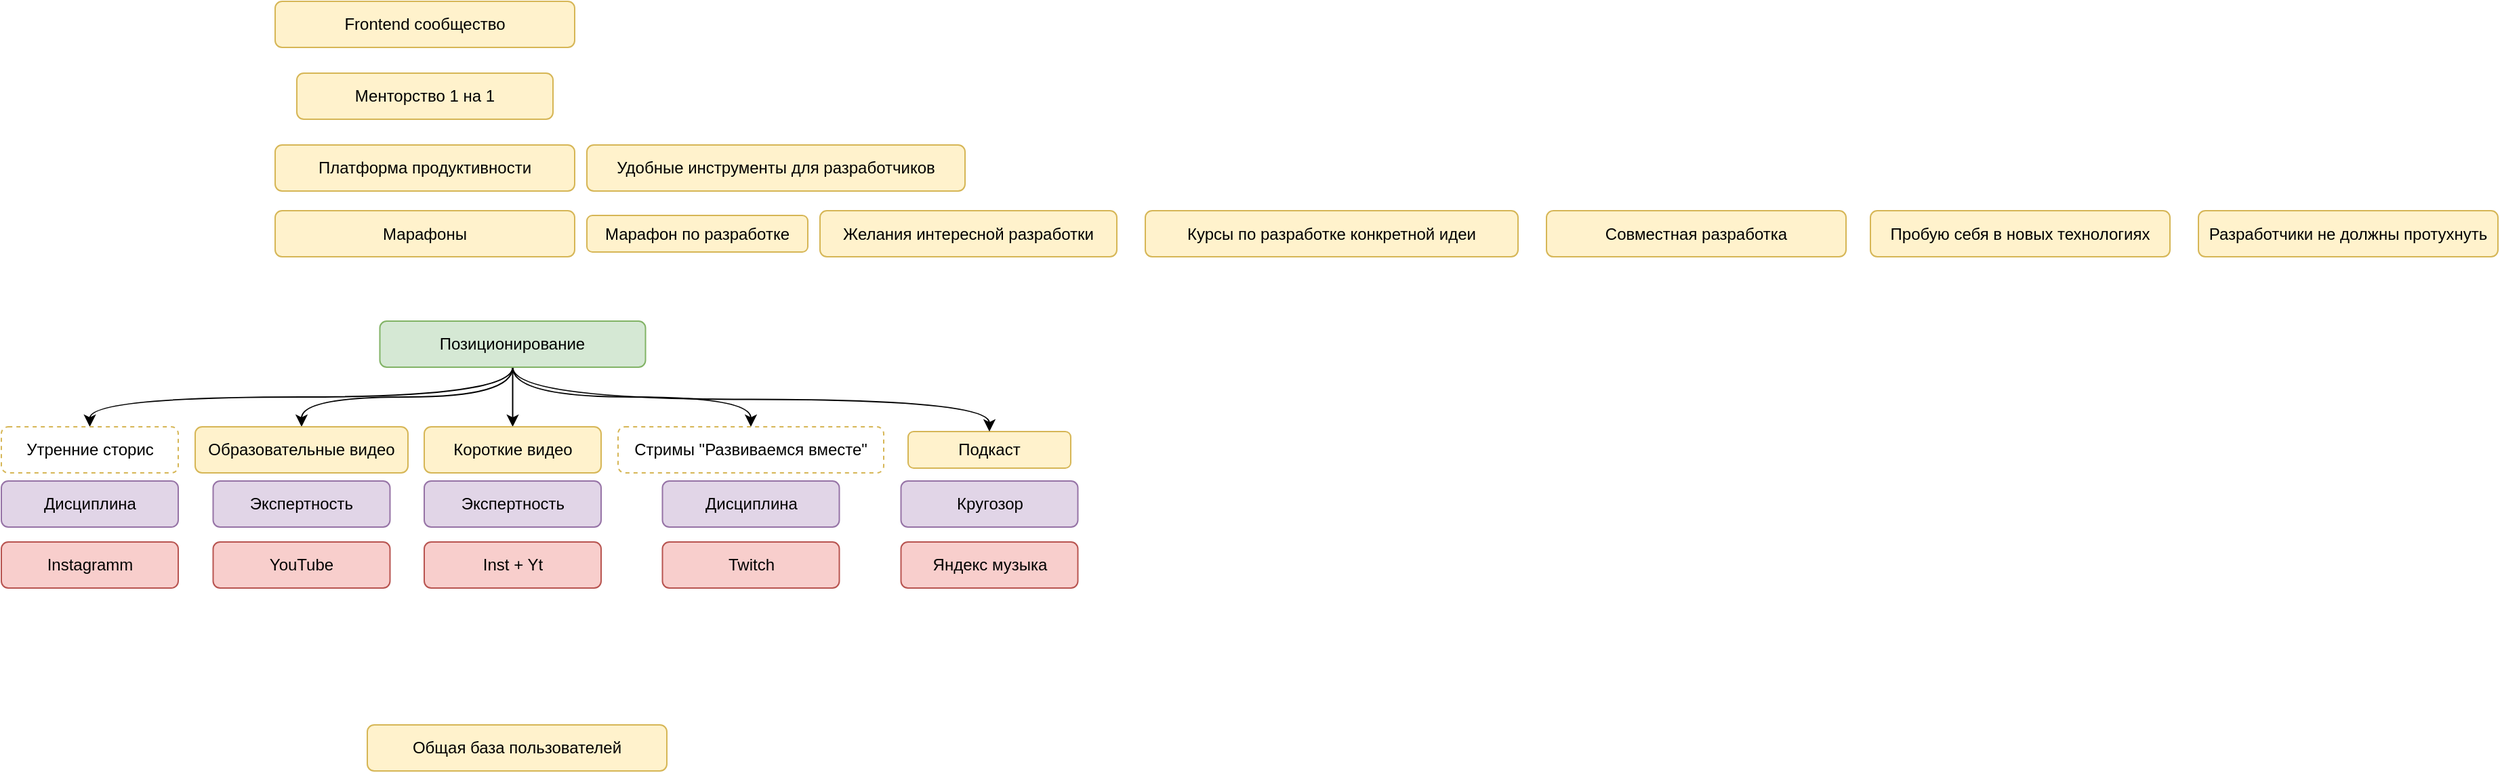 <mxfile version="24.7.14">
  <diagram name="Page-1" id="jBkVt-Optu0iYYhwJYWD">
    <mxGraphModel dx="1424" dy="1365" grid="0" gridSize="10" guides="1" tooltips="1" connect="1" arrows="1" fold="1" page="0" pageScale="1" pageWidth="827" pageHeight="1169" math="0" shadow="0">
      <root>
        <mxCell id="0" />
        <mxCell id="1" parent="0" />
        <mxCell id="VgXSm631Y45OZsN6ZZmT-1" value="Подкаст" style="rounded=1;whiteSpace=wrap;html=1;fillColor=#fff2cc;strokeColor=#d6b656;" vertex="1" parent="1">
          <mxGeometry x="612" y="-135.5" width="120" height="27" as="geometry" />
        </mxCell>
        <mxCell id="VgXSm631Y45OZsN6ZZmT-3" value="Курсы по разработке конкретной идеи" style="rounded=1;whiteSpace=wrap;html=1;fillColor=#fff2cc;strokeColor=#d6b656;" vertex="1" parent="1">
          <mxGeometry x="787" y="-298.5" width="275" height="34" as="geometry" />
        </mxCell>
        <mxCell id="VgXSm631Y45OZsN6ZZmT-4" value="Желания интересной разработки" style="rounded=1;whiteSpace=wrap;html=1;fillColor=#fff2cc;strokeColor=#d6b656;" vertex="1" parent="1">
          <mxGeometry x="547" y="-298.5" width="219" height="34" as="geometry" />
        </mxCell>
        <mxCell id="VgXSm631Y45OZsN6ZZmT-5" value="Общая база пользователей" style="rounded=1;whiteSpace=wrap;html=1;fillColor=#fff2cc;strokeColor=#d6b656;" vertex="1" parent="1">
          <mxGeometry x="213" y="81" width="221" height="34" as="geometry" />
        </mxCell>
        <mxCell id="VgXSm631Y45OZsN6ZZmT-7" value="Марафоны" style="rounded=1;whiteSpace=wrap;html=1;fillColor=#fff2cc;strokeColor=#d6b656;" vertex="1" parent="1">
          <mxGeometry x="145" y="-298.5" width="221" height="34" as="geometry" />
        </mxCell>
        <mxCell id="VgXSm631Y45OZsN6ZZmT-8" value="Менторство 1 на 1" style="rounded=1;whiteSpace=wrap;html=1;fillColor=#fff2cc;strokeColor=#d6b656;" vertex="1" parent="1">
          <mxGeometry x="161" y="-400" width="189" height="34" as="geometry" />
        </mxCell>
        <mxCell id="VgXSm631Y45OZsN6ZZmT-9" value="Frontend сообщество" style="rounded=1;whiteSpace=wrap;html=1;fillColor=#fff2cc;strokeColor=#d6b656;" vertex="1" parent="1">
          <mxGeometry x="145" y="-453" width="221" height="34" as="geometry" />
        </mxCell>
        <mxCell id="VgXSm631Y45OZsN6ZZmT-10" value="Совместная разработка" style="rounded=1;whiteSpace=wrap;html=1;fillColor=#fff2cc;strokeColor=#d6b656;" vertex="1" parent="1">
          <mxGeometry x="1083" y="-298.5" width="221" height="34" as="geometry" />
        </mxCell>
        <mxCell id="VgXSm631Y45OZsN6ZZmT-19" style="edgeStyle=orthogonalEdgeStyle;rounded=0;orthogonalLoop=1;jettySize=auto;html=1;entryX=0.5;entryY=0;entryDx=0;entryDy=0;curved=1;exitX=0.5;exitY=1;exitDx=0;exitDy=0;" edge="1" parent="1" source="VgXSm631Y45OZsN6ZZmT-11" target="VgXSm631Y45OZsN6ZZmT-18">
          <mxGeometry relative="1" as="geometry" />
        </mxCell>
        <mxCell id="VgXSm631Y45OZsN6ZZmT-22" style="edgeStyle=orthogonalEdgeStyle;shape=connector;curved=1;rounded=0;orthogonalLoop=1;jettySize=auto;html=1;entryX=0.5;entryY=0;entryDx=0;entryDy=0;strokeColor=default;align=center;verticalAlign=middle;fontFamily=Helvetica;fontSize=11;fontColor=default;labelBackgroundColor=default;endArrow=classic;exitX=0.5;exitY=1;exitDx=0;exitDy=0;" edge="1" parent="1" source="VgXSm631Y45OZsN6ZZmT-11" target="VgXSm631Y45OZsN6ZZmT-20">
          <mxGeometry relative="1" as="geometry" />
        </mxCell>
        <mxCell id="VgXSm631Y45OZsN6ZZmT-24" style="edgeStyle=orthogonalEdgeStyle;shape=connector;curved=1;rounded=0;orthogonalLoop=1;jettySize=auto;html=1;entryX=0.5;entryY=0;entryDx=0;entryDy=0;strokeColor=default;align=center;verticalAlign=middle;fontFamily=Helvetica;fontSize=11;fontColor=default;labelBackgroundColor=default;endArrow=classic;exitX=0.5;exitY=1;exitDx=0;exitDy=0;" edge="1" parent="1" source="VgXSm631Y45OZsN6ZZmT-11" target="VgXSm631Y45OZsN6ZZmT-23">
          <mxGeometry relative="1" as="geometry" />
        </mxCell>
        <mxCell id="VgXSm631Y45OZsN6ZZmT-26" style="edgeStyle=orthogonalEdgeStyle;shape=connector;curved=1;rounded=0;orthogonalLoop=1;jettySize=auto;html=1;entryX=0.5;entryY=0;entryDx=0;entryDy=0;strokeColor=default;align=center;verticalAlign=middle;fontFamily=Helvetica;fontSize=11;fontColor=default;labelBackgroundColor=default;endArrow=classic;exitX=0.5;exitY=1;exitDx=0;exitDy=0;" edge="1" parent="1" source="VgXSm631Y45OZsN6ZZmT-11" target="VgXSm631Y45OZsN6ZZmT-25">
          <mxGeometry relative="1" as="geometry" />
        </mxCell>
        <mxCell id="VgXSm631Y45OZsN6ZZmT-39" style="edgeStyle=orthogonalEdgeStyle;shape=connector;curved=1;rounded=0;orthogonalLoop=1;jettySize=auto;html=1;entryX=0.5;entryY=0;entryDx=0;entryDy=0;strokeColor=default;align=center;verticalAlign=middle;fontFamily=Helvetica;fontSize=11;fontColor=default;labelBackgroundColor=default;endArrow=classic;exitX=0.5;exitY=1;exitDx=0;exitDy=0;" edge="1" parent="1" source="VgXSm631Y45OZsN6ZZmT-11" target="VgXSm631Y45OZsN6ZZmT-1">
          <mxGeometry relative="1" as="geometry" />
        </mxCell>
        <mxCell id="VgXSm631Y45OZsN6ZZmT-11" value="Позиционирование" style="rounded=1;whiteSpace=wrap;html=1;fillColor=#d5e8d4;strokeColor=#82b366;" vertex="1" parent="1">
          <mxGeometry x="222.25" y="-217" width="196" height="34" as="geometry" />
        </mxCell>
        <mxCell id="VgXSm631Y45OZsN6ZZmT-13" value="Платформа продуктивности" style="rounded=1;whiteSpace=wrap;html=1;fillColor=#fff2cc;strokeColor=#d6b656;" vertex="1" parent="1">
          <mxGeometry x="145" y="-347" width="221" height="34" as="geometry" />
        </mxCell>
        <mxCell id="VgXSm631Y45OZsN6ZZmT-14" value="Разработчики не должны протухнуть" style="rounded=1;whiteSpace=wrap;html=1;fillColor=#fff2cc;strokeColor=#d6b656;" vertex="1" parent="1">
          <mxGeometry x="1564" y="-298.5" width="221" height="34" as="geometry" />
        </mxCell>
        <mxCell id="VgXSm631Y45OZsN6ZZmT-15" value="Удобные инструменты для разработчиков" style="rounded=1;whiteSpace=wrap;html=1;fillColor=#fff2cc;strokeColor=#d6b656;" vertex="1" parent="1">
          <mxGeometry x="375" y="-347" width="279" height="34" as="geometry" />
        </mxCell>
        <mxCell id="VgXSm631Y45OZsN6ZZmT-17" value="Пробую себя в новых технологиях" style="rounded=1;whiteSpace=wrap;html=1;fillColor=#fff2cc;strokeColor=#d6b656;" vertex="1" parent="1">
          <mxGeometry x="1322" y="-298.5" width="221" height="34" as="geometry" />
        </mxCell>
        <mxCell id="VgXSm631Y45OZsN6ZZmT-18" value="Стримы &quot;Развиваемся вместе&quot;" style="rounded=1;whiteSpace=wrap;html=1;fillColor=none;strokeColor=#d6b656;dashed=1;" vertex="1" parent="1">
          <mxGeometry x="398" y="-139" width="196" height="34" as="geometry" />
        </mxCell>
        <mxCell id="VgXSm631Y45OZsN6ZZmT-20" value="Утренние сторис" style="rounded=1;whiteSpace=wrap;html=1;fillColor=none;strokeColor=#d6b656;dashed=1;" vertex="1" parent="1">
          <mxGeometry x="-57" y="-139" width="130.5" height="34" as="geometry" />
        </mxCell>
        <mxCell id="VgXSm631Y45OZsN6ZZmT-23" value="Короткие видео" style="rounded=1;whiteSpace=wrap;html=1;fillColor=#fff2cc;strokeColor=#d6b656;" vertex="1" parent="1">
          <mxGeometry x="255" y="-139" width="130.5" height="34" as="geometry" />
        </mxCell>
        <mxCell id="VgXSm631Y45OZsN6ZZmT-25" value="Образовательные видео" style="rounded=1;whiteSpace=wrap;html=1;fillColor=#fff2cc;strokeColor=#d6b656;" vertex="1" parent="1">
          <mxGeometry x="86" y="-139" width="157" height="34" as="geometry" />
        </mxCell>
        <mxCell id="VgXSm631Y45OZsN6ZZmT-27" value="Дисциплина" style="rounded=1;whiteSpace=wrap;html=1;fillColor=#e1d5e7;strokeColor=#9673a6;" vertex="1" parent="1">
          <mxGeometry x="-57" y="-99" width="130.5" height="34" as="geometry" />
        </mxCell>
        <mxCell id="VgXSm631Y45OZsN6ZZmT-28" value="Экспертность" style="rounded=1;whiteSpace=wrap;html=1;fillColor=#e1d5e7;strokeColor=#9673a6;" vertex="1" parent="1">
          <mxGeometry x="99.25" y="-99" width="130.5" height="34" as="geometry" />
        </mxCell>
        <mxCell id="VgXSm631Y45OZsN6ZZmT-29" value="Экспертность" style="rounded=1;whiteSpace=wrap;html=1;fillColor=#e1d5e7;strokeColor=#9673a6;" vertex="1" parent="1">
          <mxGeometry x="255" y="-99" width="130.5" height="34" as="geometry" />
        </mxCell>
        <mxCell id="VgXSm631Y45OZsN6ZZmT-30" value="Дисциплина" style="rounded=1;whiteSpace=wrap;html=1;fillColor=#e1d5e7;strokeColor=#9673a6;" vertex="1" parent="1">
          <mxGeometry x="430.75" y="-99" width="130.5" height="34" as="geometry" />
        </mxCell>
        <mxCell id="VgXSm631Y45OZsN6ZZmT-31" value="Марафон по разработке" style="rounded=1;whiteSpace=wrap;html=1;fillColor=#fff2cc;strokeColor=#d6b656;" vertex="1" parent="1">
          <mxGeometry x="375" y="-295" width="163" height="27" as="geometry" />
        </mxCell>
        <mxCell id="VgXSm631Y45OZsN6ZZmT-33" value="Instagramm" style="rounded=1;whiteSpace=wrap;html=1;fillColor=#f8cecc;strokeColor=#b85450;" vertex="1" parent="1">
          <mxGeometry x="-57" y="-54" width="130.5" height="34" as="geometry" />
        </mxCell>
        <mxCell id="VgXSm631Y45OZsN6ZZmT-34" value="YouTube" style="rounded=1;whiteSpace=wrap;html=1;fillColor=#f8cecc;strokeColor=#b85450;" vertex="1" parent="1">
          <mxGeometry x="99.25" y="-54" width="130.5" height="34" as="geometry" />
        </mxCell>
        <mxCell id="VgXSm631Y45OZsN6ZZmT-35" value="Inst + Yt" style="rounded=1;whiteSpace=wrap;html=1;fillColor=#f8cecc;strokeColor=#b85450;" vertex="1" parent="1">
          <mxGeometry x="255" y="-54" width="130.5" height="34" as="geometry" />
        </mxCell>
        <mxCell id="VgXSm631Y45OZsN6ZZmT-36" value="Twitch" style="rounded=1;whiteSpace=wrap;html=1;fillColor=#f8cecc;strokeColor=#b85450;" vertex="1" parent="1">
          <mxGeometry x="430.75" y="-54" width="130.5" height="34" as="geometry" />
        </mxCell>
        <mxCell id="VgXSm631Y45OZsN6ZZmT-37" value="Кругозор" style="rounded=1;whiteSpace=wrap;html=1;fillColor=#e1d5e7;strokeColor=#9673a6;" vertex="1" parent="1">
          <mxGeometry x="606.75" y="-99" width="130.5" height="34" as="geometry" />
        </mxCell>
        <mxCell id="VgXSm631Y45OZsN6ZZmT-38" value="Яндекс музыка" style="rounded=1;whiteSpace=wrap;html=1;fillColor=#f8cecc;strokeColor=#b85450;" vertex="1" parent="1">
          <mxGeometry x="606.75" y="-54" width="130.5" height="34" as="geometry" />
        </mxCell>
      </root>
    </mxGraphModel>
  </diagram>
</mxfile>
